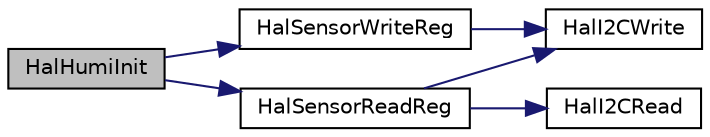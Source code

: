 digraph "HalHumiInit"
{
  edge [fontname="Helvetica",fontsize="10",labelfontname="Helvetica",labelfontsize="10"];
  node [fontname="Helvetica",fontsize="10",shape=record];
  rankdir="LR";
  Node1 [label="HalHumiInit",height=0.2,width=0.4,color="black", fillcolor="grey75", style="filled" fontcolor="black"];
  Node1 -> Node2 [color="midnightblue",fontsize="10",style="solid",fontname="Helvetica"];
  Node2 [label="HalSensorReadReg",height=0.2,width=0.4,color="black", fillcolor="white", style="filled",URL="$hal__sensor_8c.html#afbc45759f52fe34333d6fba095d278f5"];
  Node2 -> Node3 [color="midnightblue",fontsize="10",style="solid",fontname="Helvetica"];
  Node3 [label="HalI2CWrite",height=0.2,width=0.4,color="black", fillcolor="white", style="filled",URL="$_c_c2541_s_t_2hal__i2c_8c.html#ad3613df7d1f888faa333829b5b83c990"];
  Node2 -> Node4 [color="midnightblue",fontsize="10",style="solid",fontname="Helvetica"];
  Node4 [label="HalI2CRead",height=0.2,width=0.4,color="black", fillcolor="white", style="filled",URL="$_c_c2541_s_t_2hal__i2c_8c.html#a69591c2c09635fe96280ad085df74821"];
  Node1 -> Node5 [color="midnightblue",fontsize="10",style="solid",fontname="Helvetica"];
  Node5 [label="HalSensorWriteReg",height=0.2,width=0.4,color="black", fillcolor="white", style="filled",URL="$hal__sensor_8c.html#ae8653c83876cda04451d8e9fc923f599"];
  Node5 -> Node3 [color="midnightblue",fontsize="10",style="solid",fontname="Helvetica"];
}
